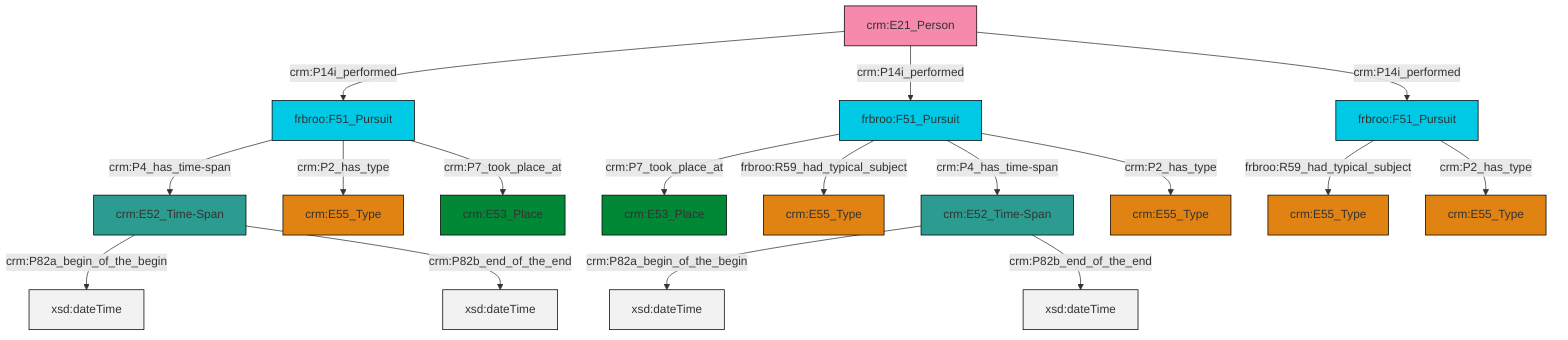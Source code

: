graph TD
classDef Literal fill:#f2f2f2,stroke:#000000;
classDef CRM_Entity fill:#FFFFFF,stroke:#000000;
classDef Temporal_Entity fill:#00C9E6, stroke:#000000;
classDef Type fill:#E18312, stroke:#000000;
classDef Time-Span fill:#2C9C91, stroke:#000000;
classDef Appellation fill:#FFEB7F, stroke:#000000;
classDef Place fill:#008836, stroke:#000000;
classDef Persistent_Item fill:#B266B2, stroke:#000000;
classDef Conceptual_Object fill:#FFD700, stroke:#000000;
classDef Physical_Thing fill:#D2B48C, stroke:#000000;
classDef Actor fill:#f58aad, stroke:#000000;
classDef PC_Classes fill:#4ce600, stroke:#000000;
classDef Multi fill:#cccccc,stroke:#000000;

0["crm:E21_Person"]:::Actor -->|crm:P14i_performed| 1["frbroo:F51_Pursuit"]:::Temporal_Entity
0["crm:E21_Person"]:::Actor -->|crm:P14i_performed| 4["frbroo:F51_Pursuit"]:::Temporal_Entity
2["crm:E52_Time-Span"]:::Time-Span -->|crm:P82a_begin_of_the_begin| 7[xsd:dateTime]:::Literal
2["crm:E52_Time-Span"]:::Time-Span -->|crm:P82b_end_of_the_end| 12[xsd:dateTime]:::Literal
4["frbroo:F51_Pursuit"]:::Temporal_Entity -->|crm:P7_took_place_at| 5["crm:E53_Place"]:::Place
4["frbroo:F51_Pursuit"]:::Temporal_Entity -->|frbroo:R59_had_typical_subject| 10["crm:E55_Type"]:::Type
1["frbroo:F51_Pursuit"]:::Temporal_Entity -->|crm:P4_has_time-span| 8["crm:E52_Time-Span"]:::Time-Span
13["frbroo:F51_Pursuit"]:::Temporal_Entity -->|frbroo:R59_had_typical_subject| 14["crm:E55_Type"]:::Type
4["frbroo:F51_Pursuit"]:::Temporal_Entity -->|crm:P4_has_time-span| 2["crm:E52_Time-Span"]:::Time-Span
4["frbroo:F51_Pursuit"]:::Temporal_Entity -->|crm:P2_has_type| 21["crm:E55_Type"]:::Type
0["crm:E21_Person"]:::Actor -->|crm:P14i_performed| 13["frbroo:F51_Pursuit"]:::Temporal_Entity
1["frbroo:F51_Pursuit"]:::Temporal_Entity -->|crm:P2_has_type| 17["crm:E55_Type"]:::Type
8["crm:E52_Time-Span"]:::Time-Span -->|crm:P82a_begin_of_the_begin| 27[xsd:dateTime]:::Literal
13["frbroo:F51_Pursuit"]:::Temporal_Entity -->|crm:P2_has_type| 19["crm:E55_Type"]:::Type
1["frbroo:F51_Pursuit"]:::Temporal_Entity -->|crm:P7_took_place_at| 15["crm:E53_Place"]:::Place
8["crm:E52_Time-Span"]:::Time-Span -->|crm:P82b_end_of_the_end| 32[xsd:dateTime]:::Literal
